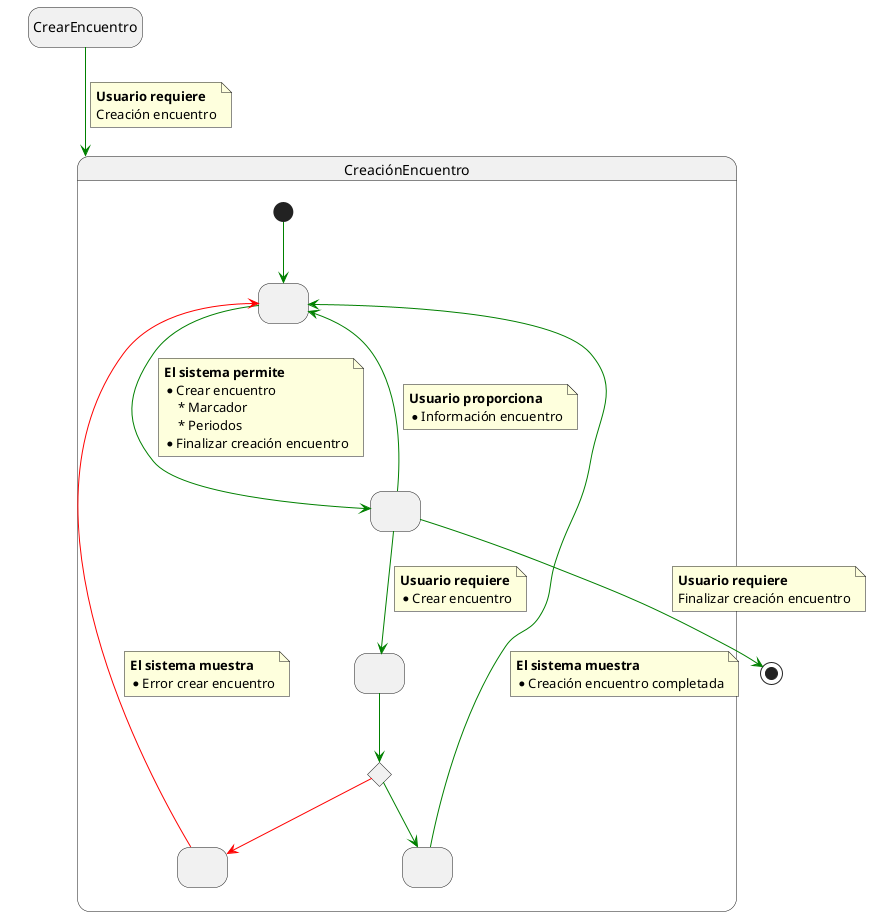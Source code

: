 @startuml 

hide empty description

State CrearEncuentro

State CreaciónEncuentro{ 

  State state1 as " "
  State state2 as " "
  State state3 as " "
  State state4 as " "
  State state5 as " "


  state c <<choice>>

  [*] -[#green]-> state1

  state1-[#green]-> state2

  note on link 
    <b>El sistema permite
    * Crear encuentro
        * Marcador
        * Periodos
    * Finalizar creación encuentro
  end note

  state2 -[#green]-> state1
 
  note on link 
    <b>Usuario proporciona
    * Información encuentro
  end note

  state2 -[#green]-> state3
  
  note on link 
    <b>Usuario requiere
    * Crear encuentro
  end note

  state3 -[#green]-> c

  c -[#green]-> state4

  state4 -[#green]-> state1
  
  note on link 
    <b>El sistema muestra
    * Creación encuentro completada
  end note

  c-[#red]-> state5

  state5 -l[#red]-> state1

  note on link 
    <b>El sistema muestra
    * Error crear encuentro
  end note


} 

CrearEncuentro-[#green]-> CreaciónEncuentro

note on link
 <b>Usuario requiere
 Creación encuentro
end note

state2 -[#green]-> [*] 

note on link
 <b>Usuario requiere
 Finalizar creación encuentro
end note

@enduml
